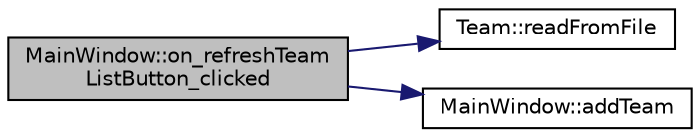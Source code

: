 digraph "MainWindow::on_refreshTeamListButton_clicked"
{
  edge [fontname="Helvetica",fontsize="10",labelfontname="Helvetica",labelfontsize="10"];
  node [fontname="Helvetica",fontsize="10",shape=record];
  rankdir="LR";
  Node110 [label="MainWindow::on_refreshTeam\lListButton_clicked",height=0.2,width=0.4,color="black", fillcolor="grey75", style="filled", fontcolor="black"];
  Node110 -> Node111 [color="midnightblue",fontsize="10",style="solid",fontname="Helvetica"];
  Node111 [label="Team::readFromFile",height=0.2,width=0.4,color="black", fillcolor="white", style="filled",URL="$class_team.html#adc5f6d480da08975cfdb402a4ec9844c"];
  Node110 -> Node112 [color="midnightblue",fontsize="10",style="solid",fontname="Helvetica"];
  Node112 [label="MainWindow::addTeam",height=0.2,width=0.4,color="black", fillcolor="white", style="filled",URL="$class_main_window.html#a5aadf02d0a6b61b2e56afd58db66629b",tooltip="Add a Team object to the allTeams vector. "];
}
